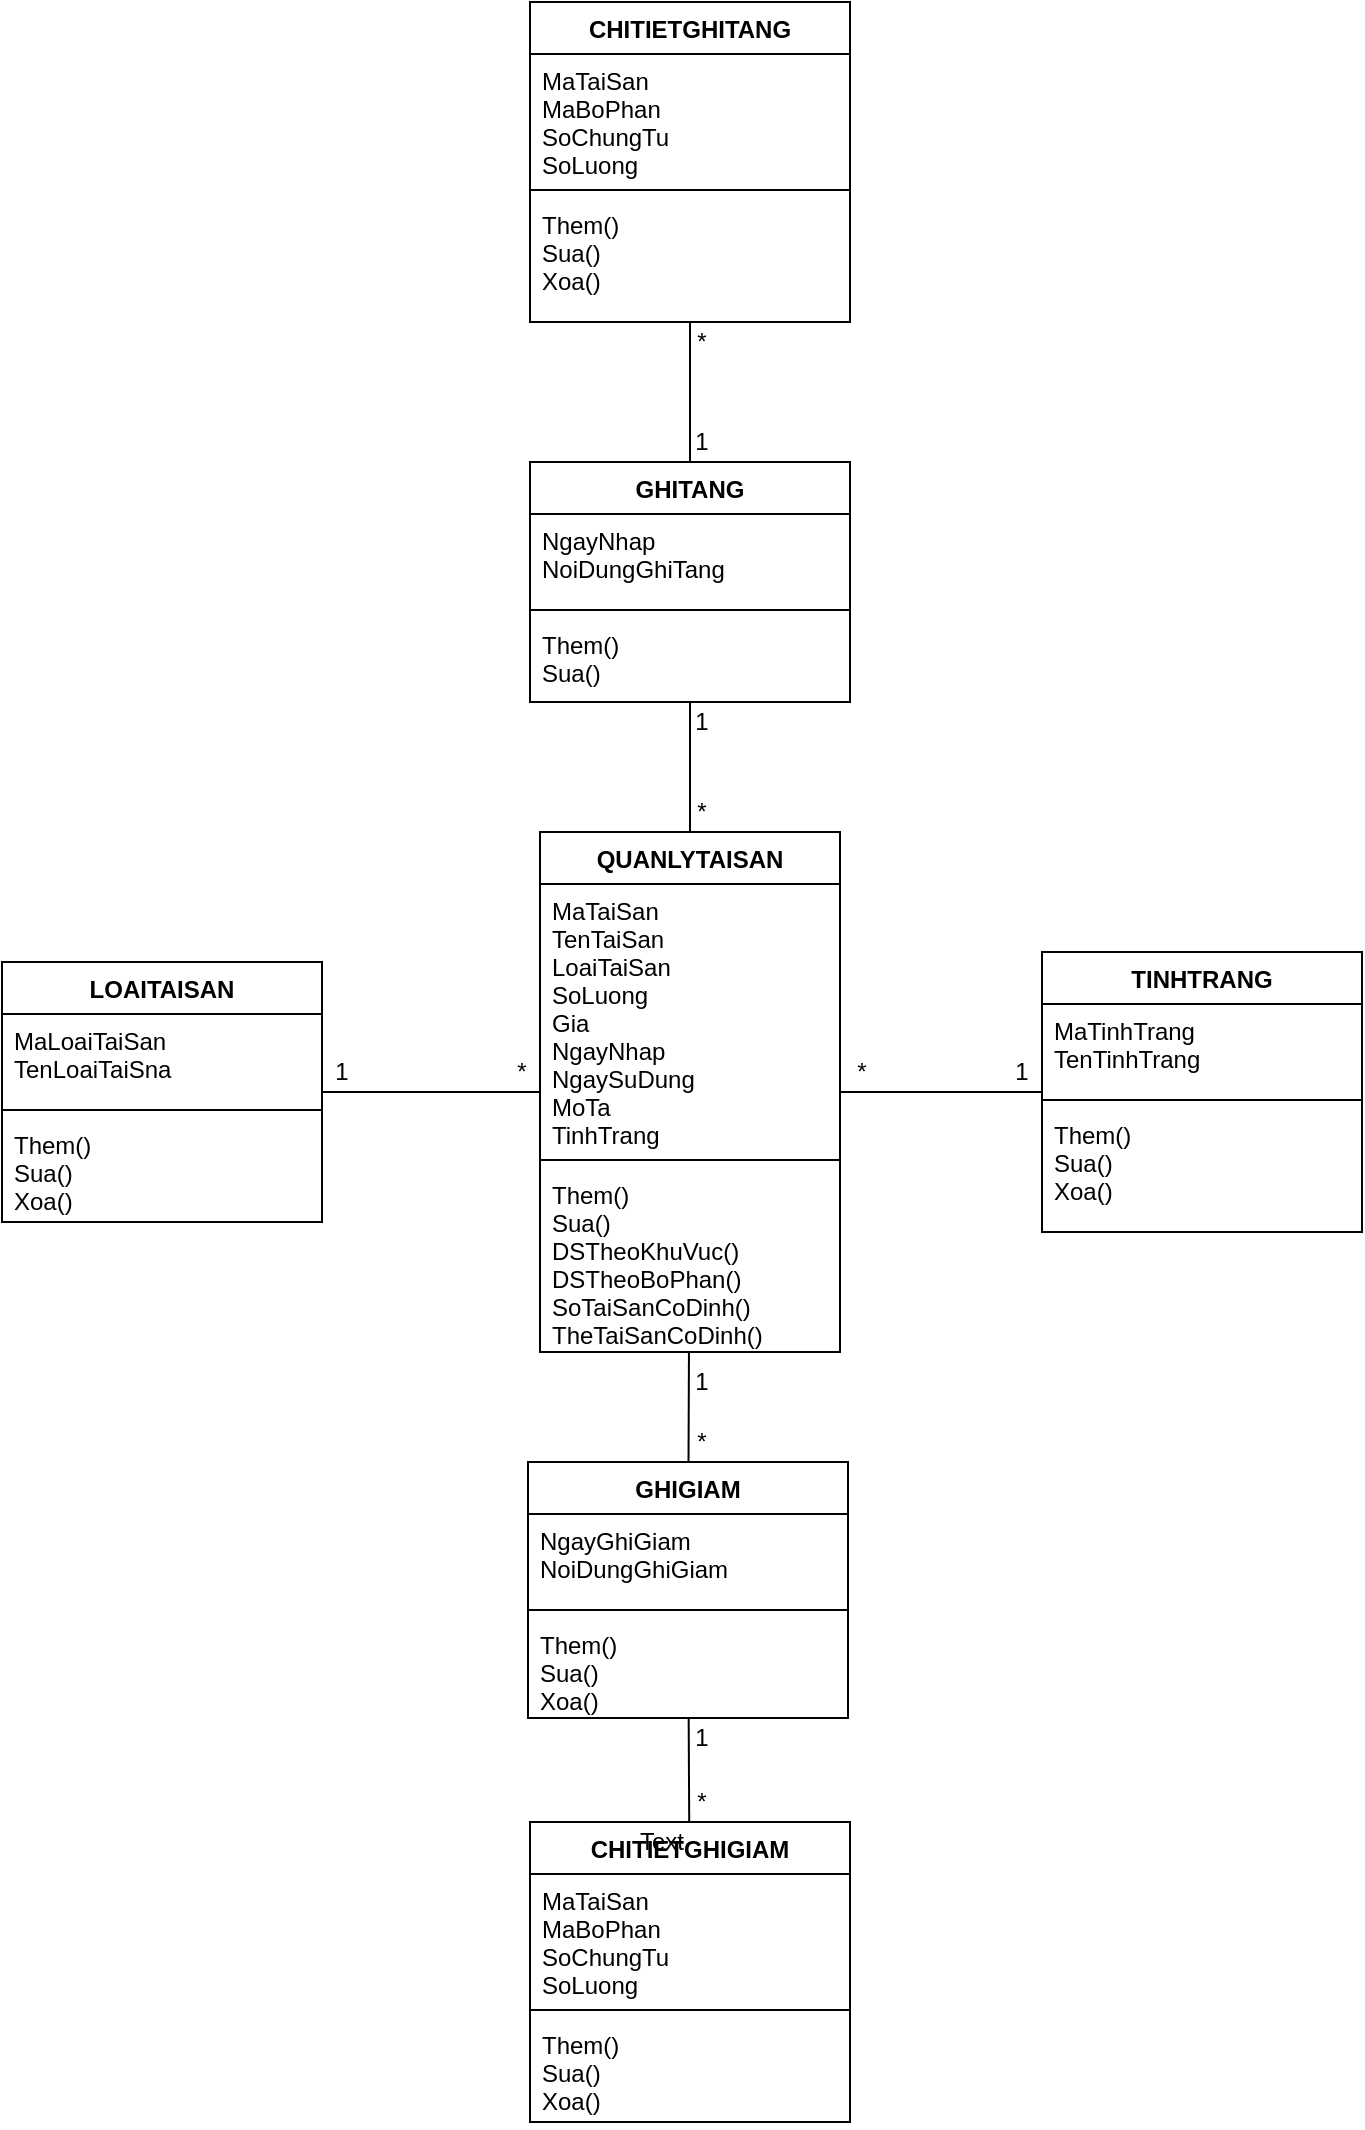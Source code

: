 <mxfile version="13.11.0" type="github">
  <diagram id="RAEitHrTKvxhVRwaa03w" name="Page-1">
    <mxGraphModel dx="2370" dy="1270" grid="1" gridSize="10" guides="1" tooltips="1" connect="1" arrows="1" fold="1" page="1" pageScale="1" pageWidth="827" pageHeight="1169" math="0" shadow="0">
      <root>
        <mxCell id="0" />
        <mxCell id="1" parent="0" />
        <mxCell id="93HHjH1iMxojgKWYRDmL-3" value="QUANLYTAISAN" style="swimlane;fontStyle=1;align=center;verticalAlign=top;childLayout=stackLayout;horizontal=1;startSize=26;horizontalStack=0;resizeParent=1;resizeParentMax=0;resizeLast=0;collapsible=1;marginBottom=0;" vertex="1" parent="1">
          <mxGeometry x="339" y="455" width="150" height="260" as="geometry" />
        </mxCell>
        <mxCell id="93HHjH1iMxojgKWYRDmL-4" value="MaTaiSan&#xa;TenTaiSan&#xa;LoaiTaiSan&#xa;SoLuong&#xa;Gia&#xa;NgayNhap&#xa;NgaySuDung&#xa;MoTa&#xa;TinhTrang" style="text;strokeColor=none;fillColor=none;align=left;verticalAlign=top;spacingLeft=4;spacingRight=4;overflow=hidden;rotatable=0;points=[[0,0.5],[1,0.5]];portConstraint=eastwest;" vertex="1" parent="93HHjH1iMxojgKWYRDmL-3">
          <mxGeometry y="26" width="150" height="134" as="geometry" />
        </mxCell>
        <mxCell id="93HHjH1iMxojgKWYRDmL-5" value="" style="line;strokeWidth=1;fillColor=none;align=left;verticalAlign=middle;spacingTop=-1;spacingLeft=3;spacingRight=3;rotatable=0;labelPosition=right;points=[];portConstraint=eastwest;" vertex="1" parent="93HHjH1iMxojgKWYRDmL-3">
          <mxGeometry y="160" width="150" height="8" as="geometry" />
        </mxCell>
        <mxCell id="93HHjH1iMxojgKWYRDmL-6" value="Them()&#xa;Sua()&#xa;DSTheoKhuVuc()&#xa;DSTheoBoPhan()&#xa;SoTaiSanCoDinh()&#xa;TheTaiSanCoDinh()" style="text;strokeColor=none;fillColor=none;align=left;verticalAlign=top;spacingLeft=4;spacingRight=4;overflow=hidden;rotatable=0;points=[[0,0.5],[1,0.5]];portConstraint=eastwest;" vertex="1" parent="93HHjH1iMxojgKWYRDmL-3">
          <mxGeometry y="168" width="150" height="92" as="geometry" />
        </mxCell>
        <mxCell id="93HHjH1iMxojgKWYRDmL-11" value="GHITANG" style="swimlane;fontStyle=1;align=center;verticalAlign=top;childLayout=stackLayout;horizontal=1;startSize=26;horizontalStack=0;resizeParent=1;resizeParentMax=0;resizeLast=0;collapsible=1;marginBottom=0;" vertex="1" parent="1">
          <mxGeometry x="334" y="270" width="160" height="120" as="geometry" />
        </mxCell>
        <mxCell id="93HHjH1iMxojgKWYRDmL-12" value="NgayNhap&#xa;NoiDungGhiTang" style="text;strokeColor=none;fillColor=none;align=left;verticalAlign=top;spacingLeft=4;spacingRight=4;overflow=hidden;rotatable=0;points=[[0,0.5],[1,0.5]];portConstraint=eastwest;" vertex="1" parent="93HHjH1iMxojgKWYRDmL-11">
          <mxGeometry y="26" width="160" height="44" as="geometry" />
        </mxCell>
        <mxCell id="93HHjH1iMxojgKWYRDmL-13" value="" style="line;strokeWidth=1;fillColor=none;align=left;verticalAlign=middle;spacingTop=-1;spacingLeft=3;spacingRight=3;rotatable=0;labelPosition=right;points=[];portConstraint=eastwest;" vertex="1" parent="93HHjH1iMxojgKWYRDmL-11">
          <mxGeometry y="70" width="160" height="8" as="geometry" />
        </mxCell>
        <mxCell id="93HHjH1iMxojgKWYRDmL-14" value="Them()&#xa;Sua()" style="text;strokeColor=none;fillColor=none;align=left;verticalAlign=top;spacingLeft=4;spacingRight=4;overflow=hidden;rotatable=0;points=[[0,0.5],[1,0.5]];portConstraint=eastwest;" vertex="1" parent="93HHjH1iMxojgKWYRDmL-11">
          <mxGeometry y="78" width="160" height="42" as="geometry" />
        </mxCell>
        <mxCell id="93HHjH1iMxojgKWYRDmL-15" value="" style="endArrow=none;html=1;exitX=0.5;exitY=0;exitDx=0;exitDy=0;" edge="1" parent="1" source="93HHjH1iMxojgKWYRDmL-3" target="93HHjH1iMxojgKWYRDmL-14">
          <mxGeometry width="50" height="50" relative="1" as="geometry">
            <mxPoint x="450" y="430" as="sourcePoint" />
            <mxPoint x="460" y="440" as="targetPoint" />
          </mxGeometry>
        </mxCell>
        <mxCell id="93HHjH1iMxojgKWYRDmL-16" value="1" style="text;html=1;strokeColor=none;fillColor=none;align=center;verticalAlign=middle;whiteSpace=wrap;rounded=0;" vertex="1" parent="1">
          <mxGeometry x="400" y="390" width="40" height="20" as="geometry" />
        </mxCell>
        <mxCell id="93HHjH1iMxojgKWYRDmL-17" value="*" style="text;html=1;strokeColor=none;fillColor=none;align=center;verticalAlign=middle;whiteSpace=wrap;rounded=0;" vertex="1" parent="1">
          <mxGeometry x="400" y="435" width="40" height="20" as="geometry" />
        </mxCell>
        <mxCell id="93HHjH1iMxojgKWYRDmL-18" value="CHITIETGHITANG" style="swimlane;fontStyle=1;align=center;verticalAlign=top;childLayout=stackLayout;horizontal=1;startSize=26;horizontalStack=0;resizeParent=1;resizeParentMax=0;resizeLast=0;collapsible=1;marginBottom=0;" vertex="1" parent="1">
          <mxGeometry x="334" y="40" width="160" height="160" as="geometry" />
        </mxCell>
        <mxCell id="93HHjH1iMxojgKWYRDmL-19" value="MaTaiSan&#xa;MaBoPhan&#xa;SoChungTu&#xa;SoLuong" style="text;strokeColor=none;fillColor=none;align=left;verticalAlign=top;spacingLeft=4;spacingRight=4;overflow=hidden;rotatable=0;points=[[0,0.5],[1,0.5]];portConstraint=eastwest;" vertex="1" parent="93HHjH1iMxojgKWYRDmL-18">
          <mxGeometry y="26" width="160" height="64" as="geometry" />
        </mxCell>
        <mxCell id="93HHjH1iMxojgKWYRDmL-20" value="" style="line;strokeWidth=1;fillColor=none;align=left;verticalAlign=middle;spacingTop=-1;spacingLeft=3;spacingRight=3;rotatable=0;labelPosition=right;points=[];portConstraint=eastwest;" vertex="1" parent="93HHjH1iMxojgKWYRDmL-18">
          <mxGeometry y="90" width="160" height="8" as="geometry" />
        </mxCell>
        <mxCell id="93HHjH1iMxojgKWYRDmL-21" value="Them()&#xa;Sua()&#xa;Xoa()" style="text;strokeColor=none;fillColor=none;align=left;verticalAlign=top;spacingLeft=4;spacingRight=4;overflow=hidden;rotatable=0;points=[[0,0.5],[1,0.5]];portConstraint=eastwest;" vertex="1" parent="93HHjH1iMxojgKWYRDmL-18">
          <mxGeometry y="98" width="160" height="62" as="geometry" />
        </mxCell>
        <mxCell id="93HHjH1iMxojgKWYRDmL-23" value="1" style="text;html=1;strokeColor=none;fillColor=none;align=center;verticalAlign=middle;whiteSpace=wrap;rounded=0;" vertex="1" parent="1">
          <mxGeometry x="400" y="250" width="40" height="20" as="geometry" />
        </mxCell>
        <mxCell id="93HHjH1iMxojgKWYRDmL-24" value="*" style="text;html=1;strokeColor=none;fillColor=none;align=center;verticalAlign=middle;whiteSpace=wrap;rounded=0;" vertex="1" parent="1">
          <mxGeometry x="400" y="200" width="40" height="20" as="geometry" />
        </mxCell>
        <mxCell id="93HHjH1iMxojgKWYRDmL-28" value="" style="endArrow=none;html=1;" edge="1" parent="1" source="93HHjH1iMxojgKWYRDmL-11" target="93HHjH1iMxojgKWYRDmL-21">
          <mxGeometry width="50" height="50" relative="1" as="geometry">
            <mxPoint x="400" y="400" as="sourcePoint" />
            <mxPoint x="450" y="350" as="targetPoint" />
          </mxGeometry>
        </mxCell>
        <mxCell id="93HHjH1iMxojgKWYRDmL-29" value="LOAITAISAN" style="swimlane;fontStyle=1;align=center;verticalAlign=top;childLayout=stackLayout;horizontal=1;startSize=26;horizontalStack=0;resizeParent=1;resizeParentMax=0;resizeLast=0;collapsible=1;marginBottom=0;" vertex="1" parent="1">
          <mxGeometry x="70" y="520" width="160" height="130" as="geometry" />
        </mxCell>
        <mxCell id="93HHjH1iMxojgKWYRDmL-30" value="MaLoaiTaiSan&#xa;TenLoaiTaiSna" style="text;strokeColor=none;fillColor=none;align=left;verticalAlign=top;spacingLeft=4;spacingRight=4;overflow=hidden;rotatable=0;points=[[0,0.5],[1,0.5]];portConstraint=eastwest;" vertex="1" parent="93HHjH1iMxojgKWYRDmL-29">
          <mxGeometry y="26" width="160" height="44" as="geometry" />
        </mxCell>
        <mxCell id="93HHjH1iMxojgKWYRDmL-31" value="" style="line;strokeWidth=1;fillColor=none;align=left;verticalAlign=middle;spacingTop=-1;spacingLeft=3;spacingRight=3;rotatable=0;labelPosition=right;points=[];portConstraint=eastwest;" vertex="1" parent="93HHjH1iMxojgKWYRDmL-29">
          <mxGeometry y="70" width="160" height="8" as="geometry" />
        </mxCell>
        <mxCell id="93HHjH1iMxojgKWYRDmL-32" value="Them()&#xa;Sua()&#xa;Xoa()" style="text;strokeColor=none;fillColor=none;align=left;verticalAlign=top;spacingLeft=4;spacingRight=4;overflow=hidden;rotatable=0;points=[[0,0.5],[1,0.5]];portConstraint=eastwest;" vertex="1" parent="93HHjH1iMxojgKWYRDmL-29">
          <mxGeometry y="78" width="160" height="52" as="geometry" />
        </mxCell>
        <mxCell id="93HHjH1iMxojgKWYRDmL-33" value="" style="endArrow=none;html=1;" edge="1" parent="1" source="93HHjH1iMxojgKWYRDmL-29" target="93HHjH1iMxojgKWYRDmL-3">
          <mxGeometry width="50" height="50" relative="1" as="geometry">
            <mxPoint x="210" y="550" as="sourcePoint" />
            <mxPoint x="260" y="500" as="targetPoint" />
          </mxGeometry>
        </mxCell>
        <mxCell id="93HHjH1iMxojgKWYRDmL-35" value="1" style="text;html=1;strokeColor=none;fillColor=none;align=center;verticalAlign=middle;whiteSpace=wrap;rounded=0;" vertex="1" parent="1">
          <mxGeometry x="220" y="565" width="40" height="20" as="geometry" />
        </mxCell>
        <mxCell id="93HHjH1iMxojgKWYRDmL-36" value="*" style="text;html=1;strokeColor=none;fillColor=none;align=center;verticalAlign=middle;whiteSpace=wrap;rounded=0;" vertex="1" parent="1">
          <mxGeometry x="310" y="565" width="40" height="20" as="geometry" />
        </mxCell>
        <mxCell id="93HHjH1iMxojgKWYRDmL-37" value="TINHTRANG" style="swimlane;fontStyle=1;align=center;verticalAlign=top;childLayout=stackLayout;horizontal=1;startSize=26;horizontalStack=0;resizeParent=1;resizeParentMax=0;resizeLast=0;collapsible=1;marginBottom=0;" vertex="1" parent="1">
          <mxGeometry x="590" y="515" width="160" height="140" as="geometry" />
        </mxCell>
        <mxCell id="93HHjH1iMxojgKWYRDmL-38" value="MaTinhTrang&#xa;TenTinhTrang" style="text;strokeColor=none;fillColor=none;align=left;verticalAlign=top;spacingLeft=4;spacingRight=4;overflow=hidden;rotatable=0;points=[[0,0.5],[1,0.5]];portConstraint=eastwest;" vertex="1" parent="93HHjH1iMxojgKWYRDmL-37">
          <mxGeometry y="26" width="160" height="44" as="geometry" />
        </mxCell>
        <mxCell id="93HHjH1iMxojgKWYRDmL-39" value="" style="line;strokeWidth=1;fillColor=none;align=left;verticalAlign=middle;spacingTop=-1;spacingLeft=3;spacingRight=3;rotatable=0;labelPosition=right;points=[];portConstraint=eastwest;" vertex="1" parent="93HHjH1iMxojgKWYRDmL-37">
          <mxGeometry y="70" width="160" height="8" as="geometry" />
        </mxCell>
        <mxCell id="93HHjH1iMxojgKWYRDmL-40" value="Them()&#xa;Sua()&#xa;Xoa()" style="text;strokeColor=none;fillColor=none;align=left;verticalAlign=top;spacingLeft=4;spacingRight=4;overflow=hidden;rotatable=0;points=[[0,0.5],[1,0.5]];portConstraint=eastwest;" vertex="1" parent="93HHjH1iMxojgKWYRDmL-37">
          <mxGeometry y="78" width="160" height="62" as="geometry" />
        </mxCell>
        <mxCell id="93HHjH1iMxojgKWYRDmL-41" value="" style="endArrow=none;html=1;" edge="1" parent="1" source="93HHjH1iMxojgKWYRDmL-3" target="93HHjH1iMxojgKWYRDmL-37">
          <mxGeometry width="50" height="50" relative="1" as="geometry">
            <mxPoint x="490" y="530" as="sourcePoint" />
            <mxPoint x="540" y="500" as="targetPoint" />
          </mxGeometry>
        </mxCell>
        <mxCell id="93HHjH1iMxojgKWYRDmL-45" value="1" style="text;html=1;strokeColor=none;fillColor=none;align=center;verticalAlign=middle;whiteSpace=wrap;rounded=0;" vertex="1" parent="1">
          <mxGeometry x="560" y="565" width="40" height="20" as="geometry" />
        </mxCell>
        <mxCell id="93HHjH1iMxojgKWYRDmL-46" value="*" style="text;html=1;strokeColor=none;fillColor=none;align=center;verticalAlign=middle;whiteSpace=wrap;rounded=0;" vertex="1" parent="1">
          <mxGeometry x="480" y="565" width="40" height="20" as="geometry" />
        </mxCell>
        <mxCell id="93HHjH1iMxojgKWYRDmL-47" value="GHIGIAM" style="swimlane;fontStyle=1;align=center;verticalAlign=top;childLayout=stackLayout;horizontal=1;startSize=26;horizontalStack=0;resizeParent=1;resizeParentMax=0;resizeLast=0;collapsible=1;marginBottom=0;" vertex="1" parent="1">
          <mxGeometry x="333" y="770" width="160" height="128" as="geometry" />
        </mxCell>
        <mxCell id="93HHjH1iMxojgKWYRDmL-48" value="NgayGhiGiam&#xa;NoiDungGhiGiam" style="text;strokeColor=none;fillColor=none;align=left;verticalAlign=top;spacingLeft=4;spacingRight=4;overflow=hidden;rotatable=0;points=[[0,0.5],[1,0.5]];portConstraint=eastwest;" vertex="1" parent="93HHjH1iMxojgKWYRDmL-47">
          <mxGeometry y="26" width="160" height="44" as="geometry" />
        </mxCell>
        <mxCell id="93HHjH1iMxojgKWYRDmL-49" value="" style="line;strokeWidth=1;fillColor=none;align=left;verticalAlign=middle;spacingTop=-1;spacingLeft=3;spacingRight=3;rotatable=0;labelPosition=right;points=[];portConstraint=eastwest;" vertex="1" parent="93HHjH1iMxojgKWYRDmL-47">
          <mxGeometry y="70" width="160" height="8" as="geometry" />
        </mxCell>
        <mxCell id="93HHjH1iMxojgKWYRDmL-50" value="Them()&#xa;Sua()&#xa;Xoa()" style="text;strokeColor=none;fillColor=none;align=left;verticalAlign=top;spacingLeft=4;spacingRight=4;overflow=hidden;rotatable=0;points=[[0,0.5],[1,0.5]];portConstraint=eastwest;" vertex="1" parent="93HHjH1iMxojgKWYRDmL-47">
          <mxGeometry y="78" width="160" height="50" as="geometry" />
        </mxCell>
        <mxCell id="93HHjH1iMxojgKWYRDmL-51" value="CHITIETGHIGIAM" style="swimlane;fontStyle=1;align=center;verticalAlign=top;childLayout=stackLayout;horizontal=1;startSize=26;horizontalStack=0;resizeParent=1;resizeParentMax=0;resizeLast=0;collapsible=1;marginBottom=0;" vertex="1" parent="1">
          <mxGeometry x="334" y="950" width="160" height="150" as="geometry" />
        </mxCell>
        <mxCell id="93HHjH1iMxojgKWYRDmL-52" value="MaTaiSan&#xa;MaBoPhan&#xa;SoChungTu&#xa;SoLuong" style="text;strokeColor=none;fillColor=none;align=left;verticalAlign=top;spacingLeft=4;spacingRight=4;overflow=hidden;rotatable=0;points=[[0,0.5],[1,0.5]];portConstraint=eastwest;" vertex="1" parent="93HHjH1iMxojgKWYRDmL-51">
          <mxGeometry y="26" width="160" height="64" as="geometry" />
        </mxCell>
        <mxCell id="93HHjH1iMxojgKWYRDmL-53" value="" style="line;strokeWidth=1;fillColor=none;align=left;verticalAlign=middle;spacingTop=-1;spacingLeft=3;spacingRight=3;rotatable=0;labelPosition=right;points=[];portConstraint=eastwest;" vertex="1" parent="93HHjH1iMxojgKWYRDmL-51">
          <mxGeometry y="90" width="160" height="8" as="geometry" />
        </mxCell>
        <mxCell id="93HHjH1iMxojgKWYRDmL-54" value="Them()&#xa;Sua()&#xa;Xoa()" style="text;strokeColor=none;fillColor=none;align=left;verticalAlign=top;spacingLeft=4;spacingRight=4;overflow=hidden;rotatable=0;points=[[0,0.5],[1,0.5]];portConstraint=eastwest;" vertex="1" parent="93HHjH1iMxojgKWYRDmL-51">
          <mxGeometry y="98" width="160" height="52" as="geometry" />
        </mxCell>
        <mxCell id="93HHjH1iMxojgKWYRDmL-57" value="" style="endArrow=none;html=1;" edge="1" parent="1" source="93HHjH1iMxojgKWYRDmL-47" target="93HHjH1iMxojgKWYRDmL-3">
          <mxGeometry width="50" height="50" relative="1" as="geometry">
            <mxPoint x="408" y="780" as="sourcePoint" />
            <mxPoint x="408" y="710" as="targetPoint" />
          </mxGeometry>
        </mxCell>
        <mxCell id="93HHjH1iMxojgKWYRDmL-56" value="*" style="text;html=1;strokeColor=none;fillColor=none;align=center;verticalAlign=middle;whiteSpace=wrap;rounded=0;" vertex="1" parent="1">
          <mxGeometry x="340" y="750" width="160" height="20" as="geometry" />
        </mxCell>
        <mxCell id="93HHjH1iMxojgKWYRDmL-55" value="1" style="text;html=1;strokeColor=none;fillColor=none;align=center;verticalAlign=middle;whiteSpace=wrap;rounded=0;" vertex="1" parent="1">
          <mxGeometry x="340" y="720" width="160" height="20" as="geometry" />
        </mxCell>
        <mxCell id="93HHjH1iMxojgKWYRDmL-59" value="" style="endArrow=none;html=1;" edge="1" parent="1" source="93HHjH1iMxojgKWYRDmL-51" target="93HHjH1iMxojgKWYRDmL-47">
          <mxGeometry width="50" height="50" relative="1" as="geometry">
            <mxPoint x="320" y="870" as="sourcePoint" />
            <mxPoint x="370" y="820" as="targetPoint" />
          </mxGeometry>
        </mxCell>
        <mxCell id="93HHjH1iMxojgKWYRDmL-60" value="1" style="text;html=1;strokeColor=none;fillColor=none;align=center;verticalAlign=middle;whiteSpace=wrap;rounded=0;" vertex="1" parent="1">
          <mxGeometry x="400" y="898" width="40" height="20" as="geometry" />
        </mxCell>
        <mxCell id="93HHjH1iMxojgKWYRDmL-61" value="Text" style="text;html=1;strokeColor=none;fillColor=none;align=center;verticalAlign=middle;whiteSpace=wrap;rounded=0;" vertex="1" parent="1">
          <mxGeometry x="380" y="950" width="40" height="20" as="geometry" />
        </mxCell>
        <mxCell id="93HHjH1iMxojgKWYRDmL-62" value="*" style="text;html=1;strokeColor=none;fillColor=none;align=center;verticalAlign=middle;whiteSpace=wrap;rounded=0;" vertex="1" parent="1">
          <mxGeometry x="400" y="930" width="40" height="20" as="geometry" />
        </mxCell>
      </root>
    </mxGraphModel>
  </diagram>
</mxfile>
